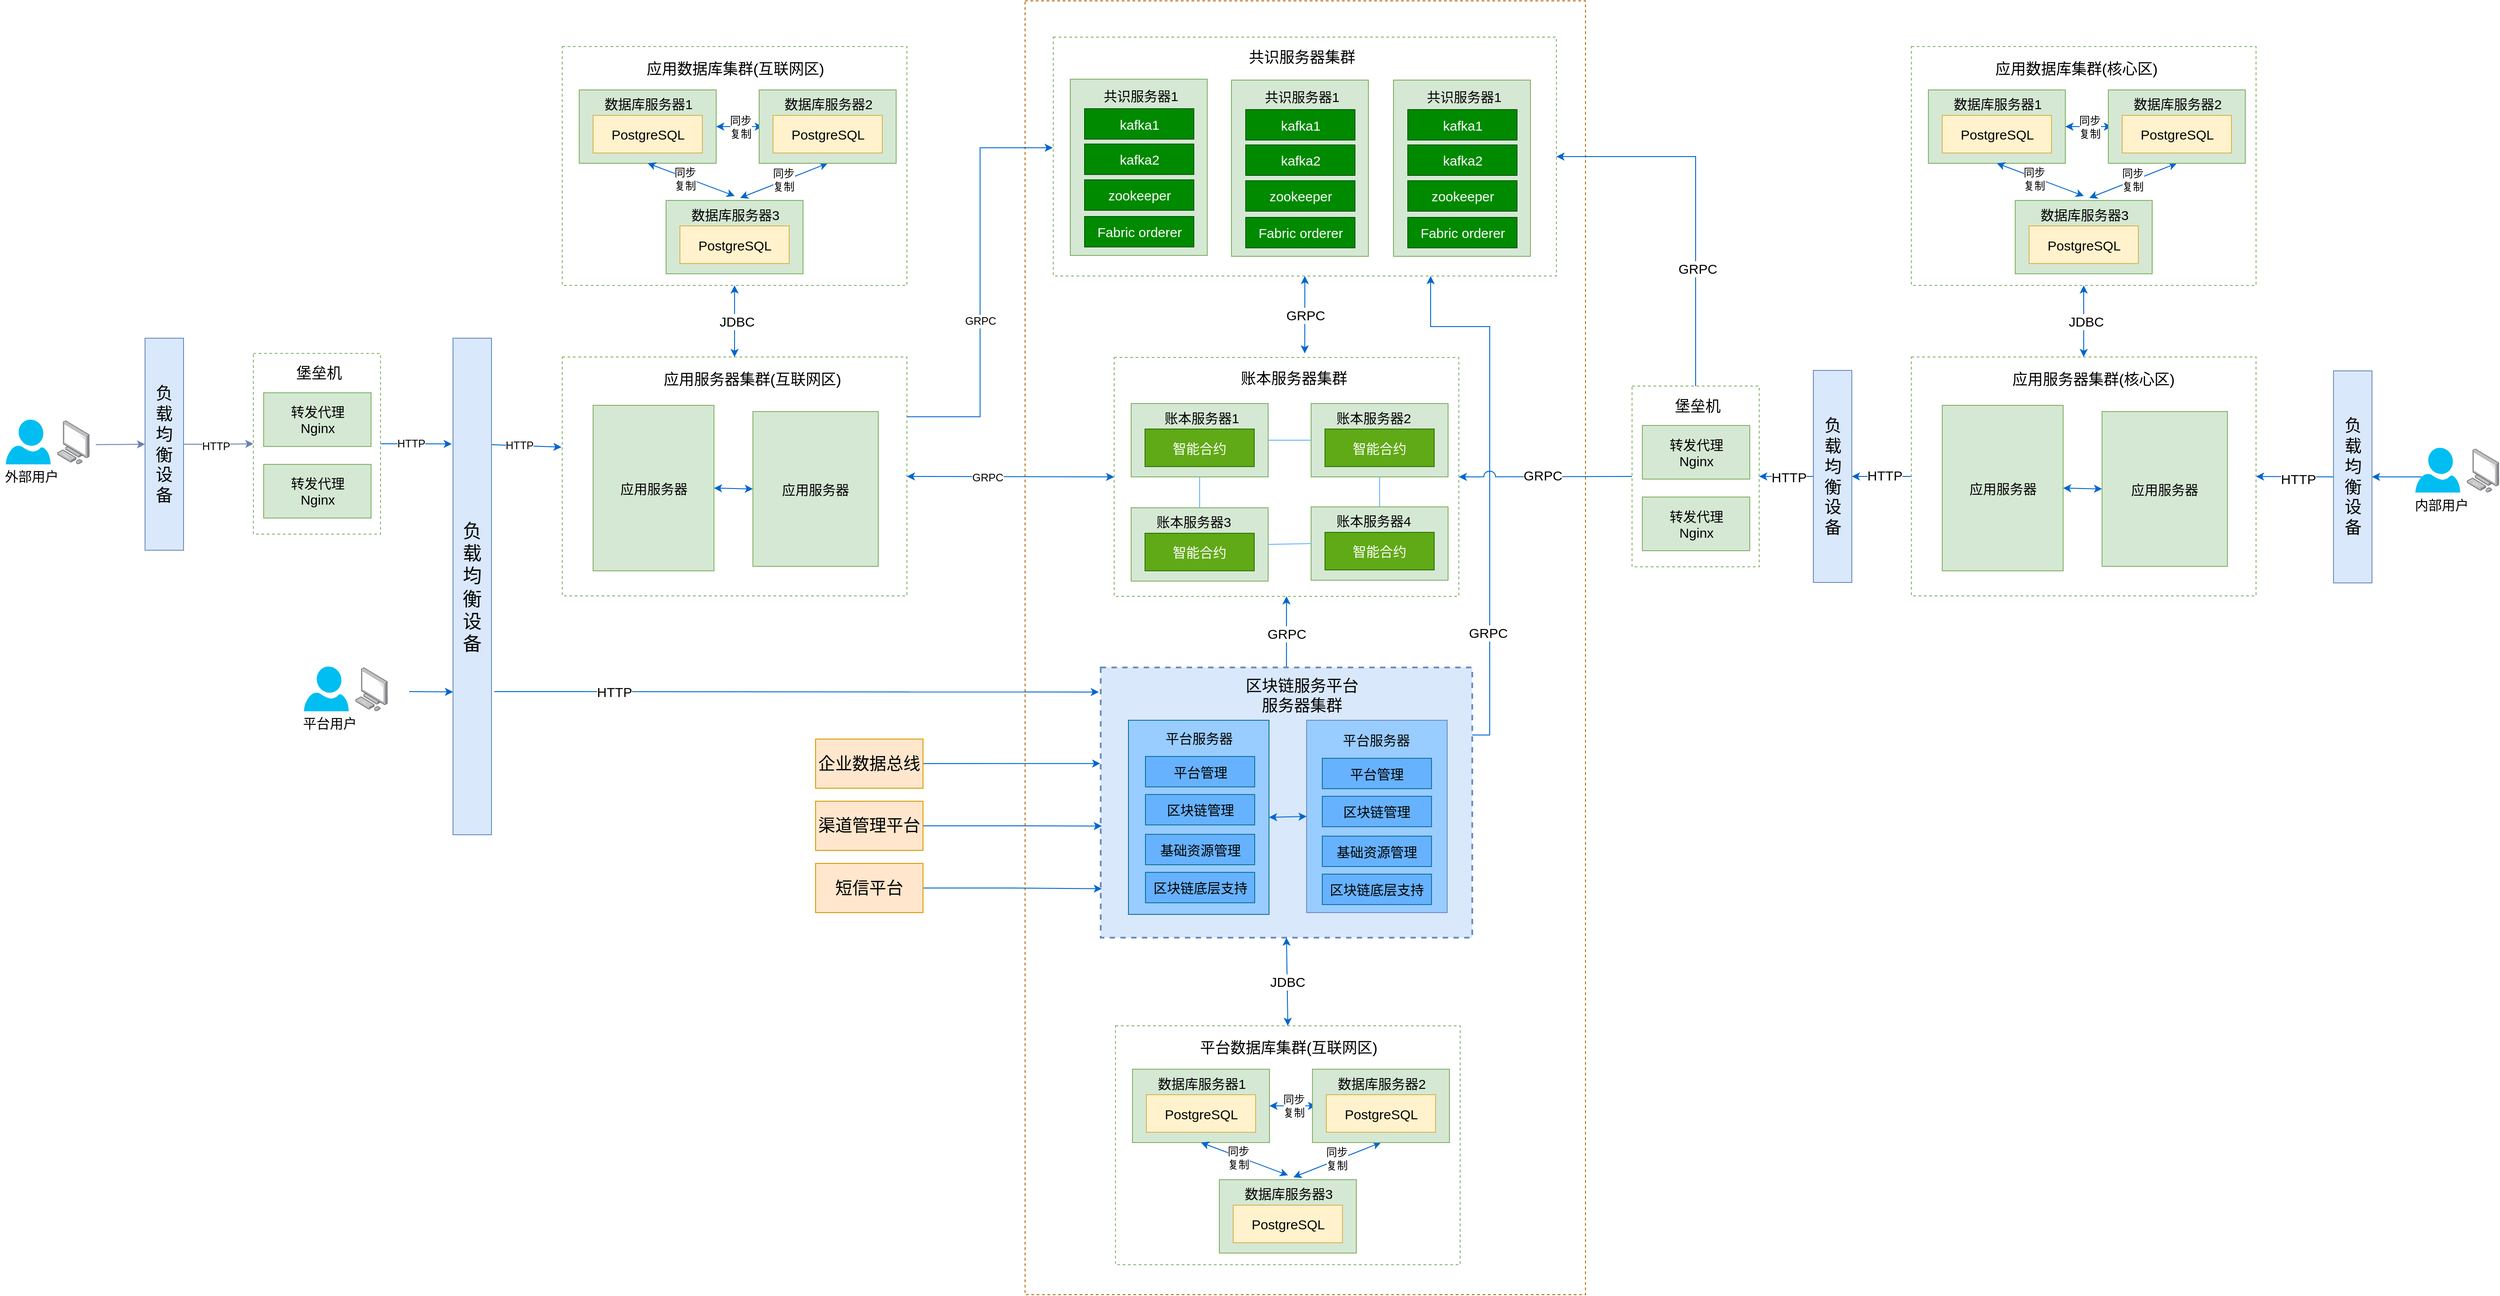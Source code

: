 <mxfile version="11.3.1" type="github" pages="1"><diagram id="GpWHCvYwklkqD8Dyqe2I" name="Page-1"><mxGraphModel dx="932" dy="538" grid="0" gridSize="10" guides="1" tooltips="1" connect="1" arrows="1" fold="1" page="1" pageScale="1" pageWidth="3300" pageHeight="4681" math="0" shadow="0"><root><mxCell id="0"/><mxCell id="1" parent="0"/><mxCell id="OX4fmcxfJEsmP53yHdPk-448" value="" style="rounded=0;whiteSpace=wrap;html=1;labelBackgroundColor=#ffffff;strokeColor=#b46504;fillColor=none;fontSize=15;align=center;dashed=1;" parent="1" vertex="1"><mxGeometry x="1293" y="54" width="626" height="1446" as="geometry"/></mxCell><mxCell id="OX4fmcxfJEsmP53yHdPk-125" value="负载均衡设备" style="rounded=0;whiteSpace=wrap;html=1;labelBackgroundColor=none;strokeColor=#6c8ebf;fillColor=#dae8fc;fontSize=21;align=center;spacingLeft=5;spacingRight=5;" parent="1" vertex="1"><mxGeometry x="654" y="431" width="43" height="555" as="geometry"/></mxCell><mxCell id="OX4fmcxfJEsmP53yHdPk-127" style="edgeStyle=orthogonalEdgeStyle;rounded=0;orthogonalLoop=1;jettySize=auto;html=1;exitX=1;exitY=0.5;exitDx=0;exitDy=0;entryX=0;entryY=0.5;entryDx=0;entryDy=0;strokeColor=#6881B3;fontSize=19;" parent="1" source="OX4fmcxfJEsmP53yHdPk-129" target="OX4fmcxfJEsmP53yHdPk-132" edge="1"><mxGeometry relative="1" as="geometry"/></mxCell><mxCell id="OX4fmcxfJEsmP53yHdPk-252" value="HTTP" style="text;html=1;resizable=0;points=[];align=center;verticalAlign=middle;labelBackgroundColor=#ffffff;fontSize=12;" parent="OX4fmcxfJEsmP53yHdPk-127" vertex="1" connectable="0"><mxGeometry x="-0.081" y="-2" relative="1" as="geometry"><mxPoint as="offset"/></mxGeometry></mxCell><mxCell id="OX4fmcxfJEsmP53yHdPk-129" value="负载均衡设备" style="rounded=0;whiteSpace=wrap;html=1;labelBackgroundColor=none;strokeColor=#6c8ebf;fillColor=#dae8fc;fontSize=19;align=center;spacingLeft=5;spacingRight=5;" parent="1" vertex="1"><mxGeometry x="310" y="431" width="43" height="237" as="geometry"/></mxCell><mxCell id="OX4fmcxfJEsmP53yHdPk-130" value="" style="endArrow=classic;html=1;strokeColor=#6881B3;fontSize=19;entryX=0;entryY=0.5;entryDx=0;entryDy=0;" parent="1" target="OX4fmcxfJEsmP53yHdPk-129" edge="1"><mxGeometry width="50" height="50" relative="1" as="geometry"><mxPoint x="255" y="550" as="sourcePoint"/><mxPoint x="238.5" y="506" as="targetPoint"/></mxGeometry></mxCell><mxCell id="OX4fmcxfJEsmP53yHdPk-253" style="edgeStyle=orthogonalEdgeStyle;rounded=0;orthogonalLoop=1;jettySize=auto;html=1;exitX=1;exitY=0.5;exitDx=0;exitDy=0;entryX=-0.032;entryY=0.213;entryDx=0;entryDy=0;entryPerimeter=0;fontSize=12;strokeColor=#0066CC;" parent="1" source="OX4fmcxfJEsmP53yHdPk-132" target="OX4fmcxfJEsmP53yHdPk-125" edge="1"><mxGeometry relative="1" as="geometry"/></mxCell><mxCell id="OX4fmcxfJEsmP53yHdPk-254" value="HTTP" style="text;html=1;resizable=0;points=[];align=center;verticalAlign=middle;labelBackgroundColor=#ffffff;fontSize=12;" parent="OX4fmcxfJEsmP53yHdPk-253" vertex="1" connectable="0"><mxGeometry x="-0.149" relative="1" as="geometry"><mxPoint as="offset"/></mxGeometry></mxCell><mxCell id="OX4fmcxfJEsmP53yHdPk-132" value="" style="rounded=0;whiteSpace=wrap;html=1;labelBackgroundColor=none;strokeColor=#82b366;fillColor=#FFFFFF;fontSize=19;align=center;dashed=1;" parent="1" vertex="1"><mxGeometry x="431" y="448" width="142" height="202" as="geometry"/></mxCell><mxCell id="OX4fmcxfJEsmP53yHdPk-345" style="edgeStyle=orthogonalEdgeStyle;rounded=0;orthogonalLoop=1;jettySize=auto;html=1;exitX=1;exitY=0.25;exitDx=0;exitDy=0;entryX=-0.001;entryY=0.463;entryDx=0;entryDy=0;entryPerimeter=0;strokeColor=#0066CC;fontSize=12;" parent="1" source="OX4fmcxfJEsmP53yHdPk-151" target="OX4fmcxfJEsmP53yHdPk-302" edge="1"><mxGeometry relative="1" as="geometry"/></mxCell><mxCell id="OX4fmcxfJEsmP53yHdPk-346" value="GRPC" style="text;html=1;resizable=0;points=[];align=center;verticalAlign=middle;labelBackgroundColor=#ffffff;fontSize=12;" parent="OX4fmcxfJEsmP53yHdPk-345" vertex="1" connectable="0"><mxGeometry x="-0.187" relative="1" as="geometry"><mxPoint as="offset"/></mxGeometry></mxCell><mxCell id="OX4fmcxfJEsmP53yHdPk-151" value="" style="rounded=0;whiteSpace=wrap;html=1;labelBackgroundColor=none;strokeColor=#82B366;fillColor=#FFFFFF;fontSize=19;align=center;fontColor=#333333;dashed=1;" parent="1" vertex="1"><mxGeometry x="776" y="452" width="385" height="267" as="geometry"/></mxCell><mxCell id="OX4fmcxfJEsmP53yHdPk-152" value="" style="rounded=0;whiteSpace=wrap;html=1;labelBackgroundColor=none;strokeColor=#82B366;fillColor=none;fontSize=19;align=center;dashed=1;" parent="1" vertex="1"><mxGeometry x="776" y="105" width="385" height="267" as="geometry"/></mxCell><mxCell id="OX4fmcxfJEsmP53yHdPk-364" style="edgeStyle=orthogonalEdgeStyle;rounded=0;orthogonalLoop=1;jettySize=auto;html=1;exitX=0.5;exitY=0;exitDx=0;exitDy=0;entryX=0.5;entryY=1;entryDx=0;entryDy=0;strokeColor=#0066CC;fontSize=15;" parent="1" source="OX4fmcxfJEsmP53yHdPk-193" target="OX4fmcxfJEsmP53yHdPk-280" edge="1"><mxGeometry relative="1" as="geometry"/></mxCell><mxCell id="OX4fmcxfJEsmP53yHdPk-365" value="GRPC" style="text;html=1;resizable=0;points=[];align=center;verticalAlign=middle;labelBackgroundColor=#ffffff;fontSize=15;" parent="OX4fmcxfJEsmP53yHdPk-364" vertex="1" connectable="0"><mxGeometry x="-0.042" relative="1" as="geometry"><mxPoint as="offset"/></mxGeometry></mxCell><mxCell id="OX4fmcxfJEsmP53yHdPk-366" style="edgeStyle=orthogonalEdgeStyle;rounded=0;orthogonalLoop=1;jettySize=auto;html=1;exitX=1;exitY=0.25;exitDx=0;exitDy=0;entryX=0.75;entryY=1;entryDx=0;entryDy=0;strokeColor=#0066CC;fontSize=15;" parent="1" source="OX4fmcxfJEsmP53yHdPk-193" target="OX4fmcxfJEsmP53yHdPk-302" edge="1"><mxGeometry relative="1" as="geometry"><Array as="points"><mxPoint x="1812" y="874"/><mxPoint x="1812" y="418"/><mxPoint x="1746" y="418"/></Array></mxGeometry></mxCell><mxCell id="OX4fmcxfJEsmP53yHdPk-367" value="GRPC" style="text;html=1;resizable=0;points=[];align=center;verticalAlign=middle;labelBackgroundColor=#ffffff;fontSize=15;" parent="OX4fmcxfJEsmP53yHdPk-366" vertex="1" connectable="0"><mxGeometry x="-0.552" y="2" relative="1" as="geometry"><mxPoint as="offset"/></mxGeometry></mxCell><mxCell id="OX4fmcxfJEsmP53yHdPk-193" value="" style="rounded=0;whiteSpace=wrap;html=1;labelBackgroundColor=none;strokeColor=#6c8ebf;fillColor=#dae8fc;fontSize=19;align=center;strokeWidth=2;dashed=1;" parent="1" vertex="1"><mxGeometry x="1377.5" y="799" width="415" height="302" as="geometry"/></mxCell><mxCell id="OX4fmcxfJEsmP53yHdPk-396" style="edgeStyle=orthogonalEdgeStyle;rounded=0;orthogonalLoop=1;jettySize=auto;html=1;exitX=1;exitY=0.5;exitDx=0;exitDy=0;strokeColor=#0066CC;fontSize=15;" parent="1" source="OX4fmcxfJEsmP53yHdPk-211" edge="1"><mxGeometry relative="1" as="geometry"><mxPoint x="1377" y="906.333" as="targetPoint"/><Array as="points"><mxPoint x="1179" y="906"/></Array></mxGeometry></mxCell><mxCell id="OX4fmcxfJEsmP53yHdPk-211" value="企业数据总线" style="rounded=0;whiteSpace=wrap;html=1;labelBackgroundColor=none;strokeColor=#d79b00;fillColor=#ffe6cc;fontSize=19;align=center;" parent="1" vertex="1"><mxGeometry x="1059" y="879" width="120" height="55" as="geometry"/></mxCell><mxCell id="OX4fmcxfJEsmP53yHdPk-397" style="edgeStyle=orthogonalEdgeStyle;rounded=0;orthogonalLoop=1;jettySize=auto;html=1;exitX=1;exitY=0.5;exitDx=0;exitDy=0;entryX=0.003;entryY=0.587;entryDx=0;entryDy=0;entryPerimeter=0;strokeColor=#0066CC;fontSize=15;" parent="1" source="OX4fmcxfJEsmP53yHdPk-212" target="OX4fmcxfJEsmP53yHdPk-193" edge="1"><mxGeometry relative="1" as="geometry"/></mxCell><mxCell id="OX4fmcxfJEsmP53yHdPk-212" value="渠道管理平台" style="rounded=0;whiteSpace=wrap;html=1;labelBackgroundColor=none;strokeColor=#d79b00;fillColor=#ffe6cc;fontSize=19;align=center;" parent="1" vertex="1"><mxGeometry x="1059" y="948.5" width="120" height="55" as="geometry"/></mxCell><mxCell id="OX4fmcxfJEsmP53yHdPk-398" style="edgeStyle=orthogonalEdgeStyle;rounded=0;orthogonalLoop=1;jettySize=auto;html=1;exitX=1;exitY=0.5;exitDx=0;exitDy=0;entryX=0.003;entryY=0.819;entryDx=0;entryDy=0;entryPerimeter=0;strokeColor=#0066CC;fontSize=15;" parent="1" source="OX4fmcxfJEsmP53yHdPk-213" target="OX4fmcxfJEsmP53yHdPk-193" edge="1"><mxGeometry relative="1" as="geometry"/></mxCell><mxCell id="OX4fmcxfJEsmP53yHdPk-213" value="短信平台" style="rounded=0;whiteSpace=wrap;html=1;labelBackgroundColor=none;strokeColor=#d79b00;fillColor=#ffe6cc;fontSize=19;align=center;" parent="1" vertex="1"><mxGeometry x="1059" y="1018" width="120" height="55" as="geometry"/></mxCell><mxCell id="OX4fmcxfJEsmP53yHdPk-243" value="" style="endArrow=classic;html=1;strokeColor=#0066CC;strokeWidth=1;fontSize=21;entryX=0;entryY=0.75;entryDx=0;entryDy=0;" parent="1" edge="1"><mxGeometry width="50" height="50" relative="1" as="geometry"><mxPoint x="605" y="826" as="sourcePoint"/><mxPoint x="654" y="826.25" as="targetPoint"/></mxGeometry></mxCell><mxCell id="OX4fmcxfJEsmP53yHdPk-244" value="" style="endArrow=classic;html=1;strokeColor=#0066CC;strokeWidth=1;fontSize=15;entryX=-0.002;entryY=0.31;entryDx=0;entryDy=0;exitX=1.005;exitY=0.182;exitDx=0;exitDy=0;exitPerimeter=0;entryPerimeter=0;" parent="1" edge="1"><mxGeometry width="50" height="50" relative="1" as="geometry"><mxPoint x="697.215" y="550.01" as="sourcePoint"/><mxPoint x="775.23" y="552.77" as="targetPoint"/></mxGeometry></mxCell><mxCell id="OX4fmcxfJEsmP53yHdPk-259" value="HTTP" style="text;html=1;resizable=0;points=[];align=center;verticalAlign=middle;labelBackgroundColor=#ffffff;fontSize=12;" parent="OX4fmcxfJEsmP53yHdPk-244" vertex="1" connectable="0"><mxGeometry x="-0.222" relative="1" as="geometry"><mxPoint as="offset"/></mxGeometry></mxCell><mxCell id="OX4fmcxfJEsmP53yHdPk-245" value="堡垒机" style="text;html=1;resizable=0;points=[];autosize=1;align=center;verticalAlign=top;spacingTop=-4;fontSize=17;" parent="1" vertex="1"><mxGeometry x="473" y="458" width="61" height="20" as="geometry"/></mxCell><mxCell id="OX4fmcxfJEsmP53yHdPk-246" value="转发代理&lt;br&gt;Nginx" style="rounded=0;whiteSpace=wrap;html=1;fillColor=#d5e8d4;fontSize=15;strokeColor=#82b366;" parent="1" vertex="1"><mxGeometry x="442.5" y="492" width="120" height="60" as="geometry"/></mxCell><mxCell id="OX4fmcxfJEsmP53yHdPk-247" value="转发代理&lt;br&gt;Nginx" style="rounded=0;whiteSpace=wrap;html=1;fillColor=#d5e8d4;fontSize=15;strokeColor=#82b366;" parent="1" vertex="1"><mxGeometry x="442.5" y="572" width="120" height="60" as="geometry"/></mxCell><mxCell id="OX4fmcxfJEsmP53yHdPk-249" value="" style="verticalLabelPosition=bottom;html=1;verticalAlign=top;align=center;strokeColor=none;fillColor=#00BEF2;shape=mxgraph.azure.user;fontSize=15;" parent="1" vertex="1"><mxGeometry x="154.5" y="522" width="50" height="50" as="geometry"/></mxCell><mxCell id="OX4fmcxfJEsmP53yHdPk-250" value="" style="points=[];aspect=fixed;html=1;align=center;shadow=0;dashed=0;image;image=img/lib/allied_telesis/computer_and_terminals/Personal_Computer.svg;fillColor=#FFFFFF;fontSize=15;" parent="1" vertex="1"><mxGeometry x="212" y="523" width="36" height="48.82" as="geometry"/></mxCell><mxCell id="OX4fmcxfJEsmP53yHdPk-251" value="外部用户" style="text;html=1;resizable=0;points=[];autosize=1;align=center;verticalAlign=top;spacingTop=-4;fontSize=15;" parent="1" vertex="1"><mxGeometry x="148" y="574" width="70" height="18" as="geometry"/></mxCell><mxCell id="OX4fmcxfJEsmP53yHdPk-255" value="应用服务器集群(互联网区)" style="text;html=1;resizable=0;points=[];autosize=1;align=center;verticalAlign=top;spacingTop=-4;fontSize=17;" parent="1" vertex="1"><mxGeometry x="883.5" y="465" width="208" height="20" as="geometry"/></mxCell><mxCell id="OX4fmcxfJEsmP53yHdPk-256" value="应用服务器" style="rounded=0;whiteSpace=wrap;html=1;fillColor=#d5e8d4;fontSize=15;align=center;strokeColor=#82b366;" parent="1" vertex="1"><mxGeometry x="810.5" y="506" width="135" height="185" as="geometry"/></mxCell><mxCell id="OX4fmcxfJEsmP53yHdPk-257" value="应用服务器" style="rounded=0;whiteSpace=wrap;html=1;fillColor=#d5e8d4;fontSize=15;align=center;strokeColor=#82b366;" parent="1" vertex="1"><mxGeometry x="989" y="513" width="140" height="173" as="geometry"/></mxCell><mxCell id="OX4fmcxfJEsmP53yHdPk-258" value="" style="endArrow=classic;startArrow=classic;html=1;strokeColor=#0066CC;fontSize=15;exitX=1;exitY=0.5;exitDx=0;exitDy=0;entryX=0;entryY=0.5;entryDx=0;entryDy=0;" parent="1" source="OX4fmcxfJEsmP53yHdPk-256" target="OX4fmcxfJEsmP53yHdPk-257" edge="1"><mxGeometry width="50" height="50" relative="1" as="geometry"><mxPoint x="917" y="723" as="sourcePoint"/><mxPoint x="967" y="673" as="targetPoint"/></mxGeometry></mxCell><mxCell id="OX4fmcxfJEsmP53yHdPk-264" value="" style="group" parent="1" vertex="1" connectable="0"><mxGeometry x="795" y="153.5" width="153" height="82" as="geometry"/></mxCell><mxCell id="OX4fmcxfJEsmP53yHdPk-261" value="" style="rounded=0;whiteSpace=wrap;html=1;fillColor=#d5e8d4;fontSize=15;align=center;strokeColor=#82b366;" parent="OX4fmcxfJEsmP53yHdPk-264" vertex="1"><mxGeometry width="153" height="82" as="geometry"/></mxCell><mxCell id="OX4fmcxfJEsmP53yHdPk-260" value="数据库服务器1" style="text;html=1;resizable=0;points=[];autosize=1;align=center;verticalAlign=top;spacingTop=-4;fontSize=15;" parent="OX4fmcxfJEsmP53yHdPk-264" vertex="1"><mxGeometry x="32" y="4.5" width="89" height="14" as="geometry"/></mxCell><mxCell id="OX4fmcxfJEsmP53yHdPk-262" value="PostgreSQL" style="rounded=0;whiteSpace=wrap;html=1;fillColor=#fff2cc;fontSize=15;align=center;strokeColor=#d6b656;" parent="OX4fmcxfJEsmP53yHdPk-264" vertex="1"><mxGeometry x="15.5" y="28.5" width="122" height="42" as="geometry"/></mxCell><mxCell id="OX4fmcxfJEsmP53yHdPk-274" value="" style="endArrow=classic;startArrow=classic;html=1;strokeColor=#0066CC;fontSize=15;exitX=1;exitY=0.5;exitDx=0;exitDy=0;" parent="1" source="OX4fmcxfJEsmP53yHdPk-261" edge="1"><mxGeometry width="50" height="50" relative="1" as="geometry"><mxPoint x="1214" y="230.5" as="sourcePoint"/><mxPoint x="1000" y="194.5" as="targetPoint"/></mxGeometry></mxCell><mxCell id="OX4fmcxfJEsmP53yHdPk-279" value="同步&lt;br&gt;复制" style="text;html=1;resizable=0;points=[];align=center;verticalAlign=middle;labelBackgroundColor=#ffffff;fontSize=12;" parent="OX4fmcxfJEsmP53yHdPk-274" vertex="1" connectable="0"><mxGeometry x="0.051" relative="1" as="geometry"><mxPoint x="-1" as="offset"/></mxGeometry></mxCell><mxCell id="OX4fmcxfJEsmP53yHdPk-275" value="" style="endArrow=classic;startArrow=classic;html=1;strokeColor=#0066CC;fontSize=15;entryX=0.5;entryY=1;entryDx=0;entryDy=0;exitX=0.502;exitY=-0.524;exitDx=0;exitDy=0;exitPerimeter=0;" parent="1" source="OX4fmcxfJEsmP53yHdPk-271" target="OX4fmcxfJEsmP53yHdPk-261" edge="1"><mxGeometry width="50" height="50" relative="1" as="geometry"><mxPoint x="812" y="325.5" as="sourcePoint"/><mxPoint x="862" y="275.5" as="targetPoint"/></mxGeometry></mxCell><mxCell id="OX4fmcxfJEsmP53yHdPk-277" value="同步&lt;br style=&quot;font-size: 12px;&quot;&gt;复制" style="text;html=1;resizable=0;points=[];align=center;verticalAlign=middle;labelBackgroundColor=#ffffff;fontSize=12;" parent="OX4fmcxfJEsmP53yHdPk-275" vertex="1" connectable="0"><mxGeometry x="0.196" y="-4" relative="1" as="geometry"><mxPoint x="1" y="6" as="offset"/></mxGeometry></mxCell><mxCell id="OX4fmcxfJEsmP53yHdPk-276" value="" style="endArrow=classic;startArrow=classic;html=1;strokeColor=#0066CC;fontSize=15;exitX=0.558;exitY=-0.405;exitDx=0;exitDy=0;exitPerimeter=0;entryX=0.5;entryY=1;entryDx=0;entryDy=0;" parent="1" source="OX4fmcxfJEsmP53yHdPk-271" target="OX4fmcxfJEsmP53yHdPk-266" edge="1"><mxGeometry width="50" height="50" relative="1" as="geometry"><mxPoint x="1090" y="324.5" as="sourcePoint"/><mxPoint x="1140" y="274.5" as="targetPoint"/></mxGeometry></mxCell><mxCell id="OX4fmcxfJEsmP53yHdPk-278" value="同步&lt;br&gt;复制" style="text;html=1;resizable=0;points=[];align=center;verticalAlign=middle;labelBackgroundColor=#ffffff;fontSize=12;" parent="OX4fmcxfJEsmP53yHdPk-276" vertex="1" connectable="0"><mxGeometry x="0.021" y="1" relative="1" as="geometry"><mxPoint x="-1" as="offset"/></mxGeometry></mxCell><mxCell id="OX4fmcxfJEsmP53yHdPk-266" value="" style="rounded=0;whiteSpace=wrap;html=1;fillColor=#d5e8d4;fontSize=15;align=center;strokeColor=#82b366;" parent="1" vertex="1"><mxGeometry x="996" y="153.5" width="153" height="82" as="geometry"/></mxCell><mxCell id="OX4fmcxfJEsmP53yHdPk-267" value="数据库服务器2" style="text;html=1;resizable=0;points=[];autosize=1;align=center;verticalAlign=top;spacingTop=-4;fontSize=15;" parent="1" vertex="1"><mxGeometry x="1018.5" y="158" width="108" height="18" as="geometry"/></mxCell><mxCell id="OX4fmcxfJEsmP53yHdPk-268" value="PostgreSQL" style="rounded=0;whiteSpace=wrap;html=1;fillColor=#fff2cc;fontSize=15;align=center;strokeColor=#d6b656;" parent="1" vertex="1"><mxGeometry x="1011.5" y="182" width="122" height="42" as="geometry"/></mxCell><mxCell id="OX4fmcxfJEsmP53yHdPk-270" value="" style="rounded=0;whiteSpace=wrap;html=1;fillColor=#d5e8d4;fontSize=15;align=center;strokeColor=#82b366;" parent="1" vertex="1"><mxGeometry x="892" y="277" width="153" height="82" as="geometry"/></mxCell><mxCell id="OX4fmcxfJEsmP53yHdPk-271" value="数据库服务器3" style="text;html=1;resizable=0;points=[];autosize=1;align=center;verticalAlign=top;spacingTop=-4;fontSize=15;" parent="1" vertex="1"><mxGeometry x="914.5" y="281.5" width="108" height="18" as="geometry"/></mxCell><mxCell id="OX4fmcxfJEsmP53yHdPk-272" value="PostgreSQL" style="rounded=0;whiteSpace=wrap;html=1;fillColor=#fff2cc;fontSize=15;align=center;strokeColor=#d6b656;" parent="1" vertex="1"><mxGeometry x="907.5" y="305.5" width="122" height="42" as="geometry"/></mxCell><mxCell id="OX4fmcxfJEsmP53yHdPk-280" value="" style="rounded=0;whiteSpace=wrap;html=1;labelBackgroundColor=none;strokeColor=#82B366;fillColor=none;fontSize=19;align=center;dashed=1;" parent="1" vertex="1"><mxGeometry x="1392.5" y="452.5" width="385" height="267" as="geometry"/></mxCell><mxCell id="OX4fmcxfJEsmP53yHdPk-281" value="" style="group;fillColor=#60a917;strokeColor=#2D7600;fontColor=#ffffff;" parent="1" vertex="1" connectable="0"><mxGeometry x="1411.5" y="504" width="153" height="82" as="geometry"/></mxCell><mxCell id="OX4fmcxfJEsmP53yHdPk-291" value="" style="rounded=0;whiteSpace=wrap;html=1;fillColor=#d5e8d4;fontSize=15;align=center;strokeColor=#82b366;" parent="1" vertex="1"><mxGeometry x="1612.5" y="504" width="153" height="82" as="geometry"/></mxCell><mxCell id="OX4fmcxfJEsmP53yHdPk-292" value="账本服务器2" style="text;html=1;resizable=0;points=[];autosize=1;align=center;verticalAlign=top;spacingTop=-4;fontSize=15;" parent="1" vertex="1"><mxGeometry x="1635" y="508.5" width="93" height="18" as="geometry"/></mxCell><mxCell id="OX4fmcxfJEsmP53yHdPk-293" value="智能合约" style="rounded=0;whiteSpace=wrap;html=1;fillColor=#60a917;fontSize=15;align=center;strokeColor=#2D7600;fontColor=#ffffff;" parent="1" vertex="1"><mxGeometry x="1628" y="532.5" width="122" height="42" as="geometry"/></mxCell><mxCell id="OX4fmcxfJEsmP53yHdPk-294" value="" style="rounded=0;whiteSpace=wrap;html=1;fillColor=#d5e8d4;fontSize=15;align=center;strokeColor=#82b366;" parent="1" vertex="1"><mxGeometry x="1411.5" y="620.5" width="153" height="82" as="geometry"/></mxCell><mxCell id="OX4fmcxfJEsmP53yHdPk-295" value="账本服务器3" style="text;html=1;resizable=0;points=[];autosize=1;align=center;verticalAlign=top;spacingTop=-4;fontSize=15;" parent="1" vertex="1"><mxGeometry x="1434" y="625" width="93" height="18" as="geometry"/></mxCell><mxCell id="OX4fmcxfJEsmP53yHdPk-296" value="智能合约" style="rounded=0;whiteSpace=wrap;html=1;fillColor=#60a917;fontSize=15;align=center;strokeColor=#2D7600;fontColor=#ffffff;" parent="1" vertex="1"><mxGeometry x="1427" y="649" width="122" height="42" as="geometry"/></mxCell><mxCell id="OX4fmcxfJEsmP53yHdPk-297" value="" style="rounded=0;whiteSpace=wrap;html=1;fillColor=#d5e8d4;fontSize=15;align=center;strokeColor=#82b366;" parent="1" vertex="1"><mxGeometry x="1612.5" y="619.5" width="153" height="82" as="geometry"/></mxCell><mxCell id="OX4fmcxfJEsmP53yHdPk-298" value="账本服务器4" style="text;html=1;resizable=0;points=[];autosize=1;align=center;verticalAlign=top;spacingTop=-4;fontSize=15;" parent="1" vertex="1"><mxGeometry x="1635" y="624" width="93" height="18" as="geometry"/></mxCell><mxCell id="OX4fmcxfJEsmP53yHdPk-299" value="智能合约" style="rounded=0;whiteSpace=wrap;html=1;fillColor=#60a917;fontSize=15;align=center;strokeColor=#2D7600;fontColor=#ffffff;" parent="1" vertex="1"><mxGeometry x="1628" y="648" width="122" height="42" as="geometry"/></mxCell><mxCell id="OX4fmcxfJEsmP53yHdPk-300" value="应用数据库集群(互联网区)" style="text;html=1;resizable=0;points=[];autosize=1;align=center;verticalAlign=top;spacingTop=-4;fontSize=17;" parent="1" vertex="1"><mxGeometry x="864.5" y="117.5" width="208" height="20" as="geometry"/></mxCell><mxCell id="OX4fmcxfJEsmP53yHdPk-301" value="账本服务器集群" style="text;html=1;resizable=0;points=[];autosize=1;align=center;verticalAlign=top;spacingTop=-4;fontSize=17;" parent="1" vertex="1"><mxGeometry x="1535" y="464" width="115" height="18" as="geometry"/></mxCell><mxCell id="OX4fmcxfJEsmP53yHdPk-282" value="" style="rounded=0;whiteSpace=wrap;html=1;fillColor=#d5e8d4;fontSize=15;align=center;strokeColor=#82b366;" parent="1" vertex="1"><mxGeometry x="1411.5" y="504" width="153" height="82" as="geometry"/></mxCell><mxCell id="OX4fmcxfJEsmP53yHdPk-283" value="账本服务器1" style="text;html=1;resizable=0;points=[];autosize=1;align=center;verticalAlign=top;spacingTop=-4;fontSize=15;" parent="1" vertex="1"><mxGeometry x="1443.5" y="508.5" width="93" height="18" as="geometry"/></mxCell><mxCell id="OX4fmcxfJEsmP53yHdPk-284" value="智能合约" style="rounded=0;whiteSpace=wrap;html=1;fillColor=#60a917;fontSize=15;align=center;strokeColor=#2D7600;fontColor=#ffffff;" parent="1" vertex="1"><mxGeometry x="1427" y="532.5" width="122" height="42" as="geometry"/></mxCell><mxCell id="OX4fmcxfJEsmP53yHdPk-302" value="" style="rounded=0;whiteSpace=wrap;html=1;labelBackgroundColor=none;strokeColor=#82B366;fillColor=none;fontSize=19;align=center;dashed=1;" parent="1" vertex="1"><mxGeometry x="1324.5" y="94.5" width="562" height="267" as="geometry"/></mxCell><mxCell id="OX4fmcxfJEsmP53yHdPk-303" value="" style="group;fillColor=#60a917;strokeColor=#2D7600;fontColor=#ffffff;" parent="1" vertex="1" connectable="0"><mxGeometry x="1343.5" y="146" width="153" height="82" as="geometry"/></mxCell><mxCell id="OX4fmcxfJEsmP53yHdPk-313" value="共识服务器集群" style="text;html=1;resizable=0;points=[];autosize=1;align=center;verticalAlign=top;spacingTop=-4;fontSize=17;" parent="1" vertex="1"><mxGeometry x="1544.5" y="105" width="115" height="18" as="geometry"/></mxCell><mxCell id="OX4fmcxfJEsmP53yHdPk-314" value="" style="rounded=0;whiteSpace=wrap;html=1;fillColor=#d5e8d4;fontSize=15;align=center;strokeColor=#82b366;" parent="1" vertex="1"><mxGeometry x="1343.5" y="141.5" width="153" height="197" as="geometry"/></mxCell><mxCell id="OX4fmcxfJEsmP53yHdPk-315" value="共识服务器1" style="text;html=1;resizable=0;points=[];autosize=1;align=center;verticalAlign=top;spacingTop=-4;fontSize=15;" parent="1" vertex="1"><mxGeometry x="1375.5" y="148.5" width="93" height="18" as="geometry"/></mxCell><mxCell id="OX4fmcxfJEsmP53yHdPk-316" value="kafka1" style="rounded=0;whiteSpace=wrap;html=1;fillColor=#008a00;fontSize=15;align=center;strokeColor=#005700;fontColor=#ffffff;flipH=0;" parent="1" vertex="1"><mxGeometry x="1359.5" y="174.5" width="122" height="34" as="geometry"/></mxCell><mxCell id="OX4fmcxfJEsmP53yHdPk-317" value="kafka2" style="rounded=0;whiteSpace=wrap;html=1;fillColor=#008a00;fontSize=15;align=center;strokeColor=#005700;fontColor=#ffffff;" parent="1" vertex="1"><mxGeometry x="1359.5" y="214" width="122" height="34" as="geometry"/></mxCell><mxCell id="OX4fmcxfJEsmP53yHdPk-318" value="zookeeper" style="rounded=0;whiteSpace=wrap;html=1;fillColor=#008a00;fontSize=15;align=center;strokeColor=#005700;fontColor=#ffffff;" parent="1" vertex="1"><mxGeometry x="1359.5" y="254" width="122" height="34" as="geometry"/></mxCell><mxCell id="OX4fmcxfJEsmP53yHdPk-320" value="Fabric orderer" style="rounded=0;whiteSpace=wrap;html=1;fillColor=#008a00;fontSize=15;align=center;strokeColor=#005700;fontColor=#ffffff;" parent="1" vertex="1"><mxGeometry x="1359.5" y="295" width="122" height="34" as="geometry"/></mxCell><mxCell id="OX4fmcxfJEsmP53yHdPk-323" value="" style="group;fillColor=#60a917;strokeColor=#2D7600;fontColor=#ffffff;" parent="1" vertex="1" connectable="0"><mxGeometry x="1523.5" y="147" width="153" height="82" as="geometry"/></mxCell><mxCell id="OX4fmcxfJEsmP53yHdPk-324" value="" style="rounded=0;whiteSpace=wrap;html=1;fillColor=#d5e8d4;fontSize=15;align=center;strokeColor=#82b366;" parent="1" vertex="1"><mxGeometry x="1523.5" y="142.5" width="153" height="197" as="geometry"/></mxCell><mxCell id="OX4fmcxfJEsmP53yHdPk-325" value="共识服务器1" style="text;html=1;resizable=0;points=[];autosize=1;align=center;verticalAlign=top;spacingTop=-4;fontSize=15;" parent="1" vertex="1"><mxGeometry x="1555.5" y="149.5" width="93" height="18" as="geometry"/></mxCell><mxCell id="OX4fmcxfJEsmP53yHdPk-326" value="kafka1" style="rounded=0;whiteSpace=wrap;html=1;fillColor=#008a00;fontSize=15;align=center;strokeColor=#005700;fontColor=#ffffff;flipH=0;" parent="1" vertex="1"><mxGeometry x="1539.5" y="175.5" width="122" height="34" as="geometry"/></mxCell><mxCell id="OX4fmcxfJEsmP53yHdPk-327" value="kafka2" style="rounded=0;whiteSpace=wrap;html=1;fillColor=#008a00;fontSize=15;align=center;strokeColor=#005700;fontColor=#ffffff;" parent="1" vertex="1"><mxGeometry x="1539.5" y="215" width="122" height="34" as="geometry"/></mxCell><mxCell id="OX4fmcxfJEsmP53yHdPk-328" value="zookeeper" style="rounded=0;whiteSpace=wrap;html=1;fillColor=#008a00;fontSize=15;align=center;strokeColor=#005700;fontColor=#ffffff;" parent="1" vertex="1"><mxGeometry x="1539.5" y="255" width="122" height="34" as="geometry"/></mxCell><mxCell id="OX4fmcxfJEsmP53yHdPk-329" value="Fabric orderer" style="rounded=0;whiteSpace=wrap;html=1;fillColor=#008a00;fontSize=15;align=center;strokeColor=#005700;fontColor=#ffffff;" parent="1" vertex="1"><mxGeometry x="1539.5" y="296" width="122" height="34" as="geometry"/></mxCell><mxCell id="OX4fmcxfJEsmP53yHdPk-330" value="" style="group;fillColor=#60a917;strokeColor=#2D7600;fontColor=#ffffff;" parent="1" vertex="1" connectable="0"><mxGeometry x="1704.5" y="147" width="153" height="82" as="geometry"/></mxCell><mxCell id="OX4fmcxfJEsmP53yHdPk-331" value="" style="rounded=0;whiteSpace=wrap;html=1;fillColor=#d5e8d4;fontSize=15;align=center;strokeColor=#82b366;" parent="1" vertex="1"><mxGeometry x="1704.5" y="142.5" width="153" height="197" as="geometry"/></mxCell><mxCell id="OX4fmcxfJEsmP53yHdPk-332" value="共识服务器1" style="text;html=1;resizable=0;points=[];autosize=1;align=center;verticalAlign=top;spacingTop=-4;fontSize=15;" parent="1" vertex="1"><mxGeometry x="1736.5" y="149.5" width="93" height="18" as="geometry"/></mxCell><mxCell id="OX4fmcxfJEsmP53yHdPk-333" value="kafka1" style="rounded=0;whiteSpace=wrap;html=1;fillColor=#008a00;fontSize=15;align=center;strokeColor=#005700;fontColor=#ffffff;flipH=0;" parent="1" vertex="1"><mxGeometry x="1720.5" y="175.5" width="122" height="34" as="geometry"/></mxCell><mxCell id="OX4fmcxfJEsmP53yHdPk-334" value="kafka2" style="rounded=0;whiteSpace=wrap;html=1;fillColor=#008a00;fontSize=15;align=center;strokeColor=#005700;fontColor=#ffffff;" parent="1" vertex="1"><mxGeometry x="1720.5" y="215" width="122" height="34" as="geometry"/></mxCell><mxCell id="OX4fmcxfJEsmP53yHdPk-335" value="zookeeper" style="rounded=0;whiteSpace=wrap;html=1;fillColor=#008a00;fontSize=15;align=center;strokeColor=#005700;fontColor=#ffffff;" parent="1" vertex="1"><mxGeometry x="1720.5" y="255" width="122" height="34" as="geometry"/></mxCell><mxCell id="OX4fmcxfJEsmP53yHdPk-336" value="Fabric orderer" style="rounded=0;whiteSpace=wrap;html=1;fillColor=#008a00;fontSize=15;align=center;strokeColor=#005700;fontColor=#ffffff;" parent="1" vertex="1"><mxGeometry x="1720.5" y="296" width="122" height="34" as="geometry"/></mxCell><mxCell id="OX4fmcxfJEsmP53yHdPk-343" value="" style="endArrow=classic;startArrow=classic;html=1;strokeColor=#0066CC;fontSize=12;entryX=0;entryY=0.5;entryDx=0;entryDy=0;exitX=1;exitY=0.5;exitDx=0;exitDy=0;" parent="1" source="OX4fmcxfJEsmP53yHdPk-151" target="OX4fmcxfJEsmP53yHdPk-280" edge="1"><mxGeometry width="50" height="50" relative="1" as="geometry"><mxPoint x="1232" y="610" as="sourcePoint"/><mxPoint x="1282" y="560" as="targetPoint"/></mxGeometry></mxCell><mxCell id="OX4fmcxfJEsmP53yHdPk-344" value="GRPC" style="text;html=1;resizable=0;points=[];align=center;verticalAlign=middle;labelBackgroundColor=#ffffff;fontSize=12;" parent="OX4fmcxfJEsmP53yHdPk-343" vertex="1" connectable="0"><mxGeometry x="-0.214" y="-1" relative="1" as="geometry"><mxPoint x="-1" as="offset"/></mxGeometry></mxCell><mxCell id="OX4fmcxfJEsmP53yHdPk-347" value="区块链服务平台&lt;br style=&quot;font-size: 18px&quot;&gt;服务器集群" style="text;html=1;resizable=0;points=[];autosize=1;align=center;verticalAlign=top;spacingTop=-4;fontSize=18;" parent="1" vertex="1"><mxGeometry x="1534" y="806.5" width="136" height="44" as="geometry"/></mxCell><mxCell id="OX4fmcxfJEsmP53yHdPk-348" value="" style="rounded=0;whiteSpace=wrap;html=1;labelBackgroundColor=#ffffff;strokeColor=#10739e;fillColor=#99CCFF;fontSize=18;align=center;" parent="1" vertex="1"><mxGeometry x="1408.5" y="858" width="157" height="217" as="geometry"/></mxCell><mxCell id="OX4fmcxfJEsmP53yHdPk-349" value="" style="rounded=0;whiteSpace=wrap;html=1;labelBackgroundColor=#ffffff;strokeColor=#6C8EBF;fillColor=#99CCFF;fontSize=18;align=center;" parent="1" vertex="1"><mxGeometry x="1607.5" y="858" width="157" height="215" as="geometry"/></mxCell><mxCell id="OX4fmcxfJEsmP53yHdPk-350" value="" style="endArrow=classic;startArrow=classic;html=1;strokeColor=#0066CC;fontSize=18;exitX=1;exitY=0.5;exitDx=0;exitDy=0;entryX=0;entryY=0.5;entryDx=0;entryDy=0;" parent="1" source="OX4fmcxfJEsmP53yHdPk-348" target="OX4fmcxfJEsmP53yHdPk-349" edge="1"><mxGeometry width="50" height="50" relative="1" as="geometry"><mxPoint x="1571.5" y="1017" as="sourcePoint"/><mxPoint x="1621.5" y="967" as="targetPoint"/></mxGeometry></mxCell><mxCell id="OX4fmcxfJEsmP53yHdPk-351" value="平台服务器" style="text;html=1;resizable=0;points=[];autosize=1;align=center;verticalAlign=top;spacingTop=-4;fontSize=15;" parent="1" vertex="1"><mxGeometry x="1437" y="867" width="100" height="22" as="geometry"/></mxCell><mxCell id="OX4fmcxfJEsmP53yHdPk-353" value="平台管理" style="rounded=0;whiteSpace=wrap;html=1;fillColor=#66B2FF;fontSize=15;align=center;strokeColor=#10739e;" parent="1" vertex="1"><mxGeometry x="1427.5" y="898.5" width="122" height="34" as="geometry"/></mxCell><mxCell id="OX4fmcxfJEsmP53yHdPk-354" value="区块链管理" style="rounded=0;whiteSpace=wrap;html=1;fillColor=#66B2FF;fontSize=15;align=center;strokeColor=#10739e;" parent="1" vertex="1"><mxGeometry x="1427.5" y="941" width="122" height="34" as="geometry"/></mxCell><mxCell id="OX4fmcxfJEsmP53yHdPk-355" value="基础资源管理" style="rounded=0;whiteSpace=wrap;html=1;fillColor=#66B2FF;fontSize=15;align=center;strokeColor=#10739e;" parent="1" vertex="1"><mxGeometry x="1427.5" y="985.5" width="122" height="34" as="geometry"/></mxCell><mxCell id="OX4fmcxfJEsmP53yHdPk-356" value="区块链底层支持" style="rounded=0;whiteSpace=wrap;html=1;fillColor=#66B2FF;fontSize=15;align=center;strokeColor=#10739e;" parent="1" vertex="1"><mxGeometry x="1427.5" y="1028" width="122" height="34" as="geometry"/></mxCell><mxCell id="OX4fmcxfJEsmP53yHdPk-357" value="平台服务器" style="text;html=1;resizable=0;points=[];autosize=1;align=center;verticalAlign=top;spacingTop=-4;fontSize=15;" parent="1" vertex="1"><mxGeometry x="1634.5" y="869" width="100" height="22" as="geometry"/></mxCell><mxCell id="OX4fmcxfJEsmP53yHdPk-358" value="平台管理" style="rounded=0;whiteSpace=wrap;html=1;fillColor=#66B2FF;fontSize=15;align=center;strokeColor=#10739e;" parent="1" vertex="1"><mxGeometry x="1625" y="900.5" width="122" height="34" as="geometry"/></mxCell><mxCell id="OX4fmcxfJEsmP53yHdPk-359" value="区块链管理" style="rounded=0;whiteSpace=wrap;html=1;fillColor=#66B2FF;fontSize=15;align=center;strokeColor=#10739e;" parent="1" vertex="1"><mxGeometry x="1625" y="943" width="122" height="34" as="geometry"/></mxCell><mxCell id="OX4fmcxfJEsmP53yHdPk-360" value="基础资源管理" style="rounded=0;whiteSpace=wrap;html=1;fillColor=#66B2FF;fontSize=15;align=center;strokeColor=#10739e;" parent="1" vertex="1"><mxGeometry x="1625" y="987.5" width="122" height="34" as="geometry"/></mxCell><mxCell id="OX4fmcxfJEsmP53yHdPk-361" value="区块链底层支持" style="rounded=0;whiteSpace=wrap;html=1;fillColor=#66B2FF;fontSize=15;align=center;strokeColor=#10739e;" parent="1" vertex="1"><mxGeometry x="1625" y="1030" width="122" height="34" as="geometry"/></mxCell><mxCell id="OX4fmcxfJEsmP53yHdPk-368" value="" style="rounded=0;whiteSpace=wrap;html=1;labelBackgroundColor=none;strokeColor=#82B366;fillColor=none;fontSize=19;align=center;dashed=1;" parent="1" vertex="1"><mxGeometry x="1394" y="1199.5" width="385" height="267" as="geometry"/></mxCell><mxCell id="OX4fmcxfJEsmP53yHdPk-369" value="" style="group" parent="1" vertex="1" connectable="0"><mxGeometry x="1413" y="1248" width="153" height="82" as="geometry"/></mxCell><mxCell id="OX4fmcxfJEsmP53yHdPk-370" value="" style="rounded=0;whiteSpace=wrap;html=1;fillColor=#d5e8d4;fontSize=15;align=center;strokeColor=#82b366;" parent="OX4fmcxfJEsmP53yHdPk-369" vertex="1"><mxGeometry width="153" height="82" as="geometry"/></mxCell><mxCell id="OX4fmcxfJEsmP53yHdPk-371" value="数据库服务器1" style="text;html=1;resizable=0;points=[];autosize=1;align=center;verticalAlign=top;spacingTop=-4;fontSize=15;" parent="OX4fmcxfJEsmP53yHdPk-369" vertex="1"><mxGeometry x="32" y="4.5" width="89" height="14" as="geometry"/></mxCell><mxCell id="OX4fmcxfJEsmP53yHdPk-372" value="PostgreSQL" style="rounded=0;whiteSpace=wrap;html=1;fillColor=#fff2cc;fontSize=15;align=center;strokeColor=#d6b656;" parent="OX4fmcxfJEsmP53yHdPk-369" vertex="1"><mxGeometry x="15.5" y="28.5" width="122" height="42" as="geometry"/></mxCell><mxCell id="OX4fmcxfJEsmP53yHdPk-373" value="" style="endArrow=classic;startArrow=classic;html=1;strokeColor=#0066CC;fontSize=15;exitX=1;exitY=0.5;exitDx=0;exitDy=0;" parent="1" source="OX4fmcxfJEsmP53yHdPk-370" edge="1"><mxGeometry width="50" height="50" relative="1" as="geometry"><mxPoint x="1832" y="1325" as="sourcePoint"/><mxPoint x="1618" y="1289" as="targetPoint"/></mxGeometry></mxCell><mxCell id="OX4fmcxfJEsmP53yHdPk-374" value="同步&lt;br&gt;复制" style="text;html=1;resizable=0;points=[];align=center;verticalAlign=middle;labelBackgroundColor=#ffffff;fontSize=12;" parent="OX4fmcxfJEsmP53yHdPk-373" vertex="1" connectable="0"><mxGeometry x="0.051" relative="1" as="geometry"><mxPoint x="-1" as="offset"/></mxGeometry></mxCell><mxCell id="OX4fmcxfJEsmP53yHdPk-375" value="" style="endArrow=classic;startArrow=classic;html=1;strokeColor=#0066CC;fontSize=15;entryX=0.5;entryY=1;entryDx=0;entryDy=0;exitX=0.502;exitY=-0.524;exitDx=0;exitDy=0;exitPerimeter=0;" parent="1" source="OX4fmcxfJEsmP53yHdPk-383" target="OX4fmcxfJEsmP53yHdPk-370" edge="1"><mxGeometry width="50" height="50" relative="1" as="geometry"><mxPoint x="1430" y="1420" as="sourcePoint"/><mxPoint x="1480" y="1370" as="targetPoint"/></mxGeometry></mxCell><mxCell id="OX4fmcxfJEsmP53yHdPk-376" value="同步&lt;br style=&quot;font-size: 12px;&quot;&gt;复制" style="text;html=1;resizable=0;points=[];align=center;verticalAlign=middle;labelBackgroundColor=#ffffff;fontSize=12;" parent="OX4fmcxfJEsmP53yHdPk-375" vertex="1" connectable="0"><mxGeometry x="0.196" y="-4" relative="1" as="geometry"><mxPoint x="1" y="6" as="offset"/></mxGeometry></mxCell><mxCell id="OX4fmcxfJEsmP53yHdPk-377" value="" style="endArrow=classic;startArrow=classic;html=1;strokeColor=#0066CC;fontSize=15;exitX=0.558;exitY=-0.405;exitDx=0;exitDy=0;exitPerimeter=0;entryX=0.5;entryY=1;entryDx=0;entryDy=0;" parent="1" source="OX4fmcxfJEsmP53yHdPk-383" target="OX4fmcxfJEsmP53yHdPk-379" edge="1"><mxGeometry width="50" height="50" relative="1" as="geometry"><mxPoint x="1708" y="1419" as="sourcePoint"/><mxPoint x="1758" y="1369" as="targetPoint"/></mxGeometry></mxCell><mxCell id="OX4fmcxfJEsmP53yHdPk-378" value="同步&lt;br&gt;复制" style="text;html=1;resizable=0;points=[];align=center;verticalAlign=middle;labelBackgroundColor=#ffffff;fontSize=12;" parent="OX4fmcxfJEsmP53yHdPk-377" vertex="1" connectable="0"><mxGeometry x="0.021" y="1" relative="1" as="geometry"><mxPoint x="-1" as="offset"/></mxGeometry></mxCell><mxCell id="OX4fmcxfJEsmP53yHdPk-379" value="" style="rounded=0;whiteSpace=wrap;html=1;fillColor=#d5e8d4;fontSize=15;align=center;strokeColor=#82b366;" parent="1" vertex="1"><mxGeometry x="1614" y="1248" width="153" height="82" as="geometry"/></mxCell><mxCell id="OX4fmcxfJEsmP53yHdPk-380" value="数据库服务器2" style="text;html=1;resizable=0;points=[];autosize=1;align=center;verticalAlign=top;spacingTop=-4;fontSize=15;" parent="1" vertex="1"><mxGeometry x="1636.5" y="1252.5" width="108" height="18" as="geometry"/></mxCell><mxCell id="OX4fmcxfJEsmP53yHdPk-381" value="PostgreSQL" style="rounded=0;whiteSpace=wrap;html=1;fillColor=#fff2cc;fontSize=15;align=center;strokeColor=#d6b656;" parent="1" vertex="1"><mxGeometry x="1629.5" y="1276.5" width="122" height="42" as="geometry"/></mxCell><mxCell id="OX4fmcxfJEsmP53yHdPk-382" value="" style="rounded=0;whiteSpace=wrap;html=1;fillColor=#d5e8d4;fontSize=15;align=center;strokeColor=#82b366;" parent="1" vertex="1"><mxGeometry x="1510" y="1371.5" width="153" height="82" as="geometry"/></mxCell><mxCell id="OX4fmcxfJEsmP53yHdPk-383" value="数据库服务器3" style="text;html=1;resizable=0;points=[];autosize=1;align=center;verticalAlign=top;spacingTop=-4;fontSize=15;" parent="1" vertex="1"><mxGeometry x="1532.5" y="1376" width="108" height="18" as="geometry"/></mxCell><mxCell id="OX4fmcxfJEsmP53yHdPk-384" value="PostgreSQL" style="rounded=0;whiteSpace=wrap;html=1;fillColor=#fff2cc;fontSize=15;align=center;strokeColor=#d6b656;" parent="1" vertex="1"><mxGeometry x="1525.5" y="1400" width="122" height="42" as="geometry"/></mxCell><mxCell id="OX4fmcxfJEsmP53yHdPk-385" value="平台数据库集群(互联网区)" style="text;html=1;resizable=0;points=[];autosize=1;align=center;verticalAlign=top;spacingTop=-4;fontSize=17;" parent="1" vertex="1"><mxGeometry x="1482.5" y="1212" width="208" height="20" as="geometry"/></mxCell><mxCell id="OX4fmcxfJEsmP53yHdPk-387" value="" style="endArrow=classic;startArrow=classic;html=1;strokeColor=#0066CC;fontSize=15;entryX=0.5;entryY=1;entryDx=0;entryDy=0;exitX=0.5;exitY=0;exitDx=0;exitDy=0;" parent="1" source="OX4fmcxfJEsmP53yHdPk-151" target="OX4fmcxfJEsmP53yHdPk-152" edge="1"><mxGeometry width="50" height="50" relative="1" as="geometry"><mxPoint x="855" y="449" as="sourcePoint"/><mxPoint x="905" y="399" as="targetPoint"/></mxGeometry></mxCell><mxCell id="OX4fmcxfJEsmP53yHdPk-388" value="JDBC" style="text;html=1;resizable=0;points=[];align=center;verticalAlign=middle;labelBackgroundColor=#ffffff;fontSize=15;" parent="OX4fmcxfJEsmP53yHdPk-387" vertex="1" connectable="0"><mxGeometry y="-1" relative="1" as="geometry"><mxPoint x="1" as="offset"/></mxGeometry></mxCell><mxCell id="OX4fmcxfJEsmP53yHdPk-389" value="" style="endArrow=classic;startArrow=classic;html=1;strokeColor=#0066CC;fontSize=15;entryX=0.5;entryY=1;entryDx=0;entryDy=0;exitX=0.5;exitY=0;exitDx=0;exitDy=0;" parent="1" source="OX4fmcxfJEsmP53yHdPk-368" target="OX4fmcxfJEsmP53yHdPk-193" edge="1"><mxGeometry width="50" height="50" relative="1" as="geometry"><mxPoint x="1567" y="1201" as="sourcePoint"/><mxPoint x="1617" y="1151" as="targetPoint"/></mxGeometry></mxCell><mxCell id="OX4fmcxfJEsmP53yHdPk-390" value="JDBC" style="text;html=1;resizable=0;points=[];align=center;verticalAlign=middle;labelBackgroundColor=#ffffff;fontSize=15;" parent="OX4fmcxfJEsmP53yHdPk-389" vertex="1" connectable="0"><mxGeometry x="0.005" relative="1" as="geometry"><mxPoint as="offset"/></mxGeometry></mxCell><mxCell id="OX4fmcxfJEsmP53yHdPk-391" value="" style="verticalLabelPosition=bottom;html=1;verticalAlign=top;align=center;strokeColor=none;fillColor=#00BEF2;shape=mxgraph.azure.user;fontSize=15;" parent="1" vertex="1"><mxGeometry x="487.5" y="798" width="50" height="50" as="geometry"/></mxCell><mxCell id="OX4fmcxfJEsmP53yHdPk-392" value="" style="points=[];aspect=fixed;html=1;align=center;shadow=0;dashed=0;image;image=img/lib/allied_telesis/computer_and_terminals/Personal_Computer.svg;fillColor=#FFFFFF;fontSize=15;" parent="1" vertex="1"><mxGeometry x="545" y="799" width="36" height="48.82" as="geometry"/></mxCell><mxCell id="OX4fmcxfJEsmP53yHdPk-393" value="平台用户" style="text;html=1;resizable=0;points=[];autosize=1;align=center;verticalAlign=top;spacingTop=-4;fontSize=15;" parent="1" vertex="1"><mxGeometry x="481" y="850" width="70" height="18" as="geometry"/></mxCell><mxCell id="OX4fmcxfJEsmP53yHdPk-394" value="" style="endArrow=classic;html=1;strokeColor=#0066CC;fontSize=15;entryX=-0.005;entryY=0.091;entryDx=0;entryDy=0;entryPerimeter=0;" parent="1" target="OX4fmcxfJEsmP53yHdPk-193" edge="1"><mxGeometry width="50" height="50" relative="1" as="geometry"><mxPoint x="700" y="826" as="sourcePoint"/><mxPoint x="912" y="788" as="targetPoint"/></mxGeometry></mxCell><mxCell id="OX4fmcxfJEsmP53yHdPk-395" value="HTTP" style="text;html=1;resizable=0;points=[];align=center;verticalAlign=middle;labelBackgroundColor=#ffffff;fontSize=15;" parent="OX4fmcxfJEsmP53yHdPk-394" vertex="1" connectable="0"><mxGeometry x="-0.604" relative="1" as="geometry"><mxPoint as="offset"/></mxGeometry></mxCell><mxCell id="OX4fmcxfJEsmP53yHdPk-431" style="edgeStyle=orthogonalEdgeStyle;rounded=0;jumpStyle=arc;jumpSize=13;orthogonalLoop=1;jettySize=auto;html=1;exitX=0;exitY=0.5;exitDx=0;exitDy=0;strokeColor=#0066CC;fontSize=15;" parent="1" source="OX4fmcxfJEsmP53yHdPk-399" target="OX4fmcxfJEsmP53yHdPk-405" edge="1"><mxGeometry relative="1" as="geometry"/></mxCell><mxCell id="OX4fmcxfJEsmP53yHdPk-432" value="HTTP" style="text;html=1;resizable=0;points=[];align=center;verticalAlign=middle;labelBackgroundColor=#ffffff;fontSize=15;" parent="OX4fmcxfJEsmP53yHdPk-431" vertex="1" connectable="0"><mxGeometry x="-0.006" y="4" relative="1" as="geometry"><mxPoint x="3" y="-2" as="offset"/></mxGeometry></mxCell><mxCell id="OX4fmcxfJEsmP53yHdPk-399" value="负载均衡设备" style="rounded=0;whiteSpace=wrap;html=1;labelBackgroundColor=none;strokeColor=#6c8ebf;fillColor=#dae8fc;fontSize=19;align=center;spacingLeft=5;spacingRight=5;" parent="1" vertex="1"><mxGeometry x="2754.5" y="467.5" width="43" height="237" as="geometry"/></mxCell><mxCell id="OX4fmcxfJEsmP53yHdPk-404" style="edgeStyle=orthogonalEdgeStyle;rounded=0;orthogonalLoop=1;jettySize=auto;html=1;exitX=0.14;exitY=0.65;exitDx=0;exitDy=0;exitPerimeter=0;entryX=1;entryY=0.5;entryDx=0;entryDy=0;strokeColor=#0066CC;fontSize=15;" parent="1" source="OX4fmcxfJEsmP53yHdPk-401" target="OX4fmcxfJEsmP53yHdPk-399" edge="1"><mxGeometry relative="1" as="geometry"/></mxCell><mxCell id="OX4fmcxfJEsmP53yHdPk-401" value="" style="verticalLabelPosition=bottom;html=1;verticalAlign=top;align=center;strokeColor=none;fillColor=#00BEF2;shape=mxgraph.azure.user;fontSize=15;" parent="1" vertex="1"><mxGeometry x="2846" y="553.5" width="50" height="50" as="geometry"/></mxCell><mxCell id="OX4fmcxfJEsmP53yHdPk-402" value="" style="points=[];aspect=fixed;html=1;align=center;shadow=0;dashed=0;image;image=img/lib/allied_telesis/computer_and_terminals/Personal_Computer.svg;fillColor=#FFFFFF;fontSize=15;" parent="1" vertex="1"><mxGeometry x="2903.5" y="554.5" width="36" height="48.82" as="geometry"/></mxCell><mxCell id="OX4fmcxfJEsmP53yHdPk-403" value="内部用户" style="text;html=1;resizable=0;points=[];autosize=1;align=center;verticalAlign=top;spacingTop=-4;fontSize=15;" parent="1" vertex="1"><mxGeometry x="2839.5" y="605.5" width="70" height="18" as="geometry"/></mxCell><mxCell id="OX4fmcxfJEsmP53yHdPk-434" style="edgeStyle=orthogonalEdgeStyle;rounded=0;jumpStyle=arc;jumpSize=13;orthogonalLoop=1;jettySize=auto;html=1;exitX=0;exitY=0.5;exitDx=0;exitDy=0;entryX=1;entryY=0.5;entryDx=0;entryDy=0;strokeColor=#0066CC;fontSize=15;" parent="1" source="OX4fmcxfJEsmP53yHdPk-405" target="OX4fmcxfJEsmP53yHdPk-433" edge="1"><mxGeometry relative="1" as="geometry"/></mxCell><mxCell id="OX4fmcxfJEsmP53yHdPk-435" value="HTTP" style="text;html=1;resizable=0;points=[];align=center;verticalAlign=middle;labelBackgroundColor=#ffffff;fontSize=15;" parent="OX4fmcxfJEsmP53yHdPk-434" vertex="1" connectable="0"><mxGeometry x="0.15" y="-2" relative="1" as="geometry"><mxPoint x="8" as="offset"/></mxGeometry></mxCell><mxCell id="OX4fmcxfJEsmP53yHdPk-405" value="" style="rounded=0;whiteSpace=wrap;html=1;labelBackgroundColor=none;strokeColor=#82B366;fillColor=#FFFFFF;fontSize=19;align=center;fontColor=#333333;dashed=1;" parent="1" vertex="1"><mxGeometry x="2283" y="452" width="385" height="267" as="geometry"/></mxCell><mxCell id="OX4fmcxfJEsmP53yHdPk-406" value="" style="rounded=0;whiteSpace=wrap;html=1;labelBackgroundColor=none;strokeColor=#82B366;fillColor=none;fontSize=19;align=center;dashed=1;" parent="1" vertex="1"><mxGeometry x="2283" y="105" width="385" height="267" as="geometry"/></mxCell><mxCell id="OX4fmcxfJEsmP53yHdPk-407" value="应用服务器集群(核心区)" style="text;html=1;resizable=0;points=[];autosize=1;align=center;verticalAlign=top;spacingTop=-4;fontSize=17;" parent="1" vertex="1"><mxGeometry x="2390.5" y="465" width="191" height="20" as="geometry"/></mxCell><mxCell id="OX4fmcxfJEsmP53yHdPk-408" value="应用服务器" style="rounded=0;whiteSpace=wrap;html=1;fillColor=#d5e8d4;fontSize=15;align=center;strokeColor=#82b366;" parent="1" vertex="1"><mxGeometry x="2317.5" y="506" width="135" height="185" as="geometry"/></mxCell><mxCell id="OX4fmcxfJEsmP53yHdPk-409" value="应用服务器" style="rounded=0;whiteSpace=wrap;html=1;fillColor=#d5e8d4;fontSize=15;align=center;strokeColor=#82b366;" parent="1" vertex="1"><mxGeometry x="2496" y="513" width="140" height="173" as="geometry"/></mxCell><mxCell id="OX4fmcxfJEsmP53yHdPk-410" value="" style="endArrow=classic;startArrow=classic;html=1;strokeColor=#0066CC;fontSize=15;exitX=1;exitY=0.5;exitDx=0;exitDy=0;entryX=0;entryY=0.5;entryDx=0;entryDy=0;" parent="1" source="OX4fmcxfJEsmP53yHdPk-408" target="OX4fmcxfJEsmP53yHdPk-409" edge="1"><mxGeometry width="50" height="50" relative="1" as="geometry"><mxPoint x="2424" y="723" as="sourcePoint"/><mxPoint x="2474" y="673" as="targetPoint"/></mxGeometry></mxCell><mxCell id="OX4fmcxfJEsmP53yHdPk-411" value="" style="group" parent="1" vertex="1" connectable="0"><mxGeometry x="2302" y="153.5" width="153" height="82" as="geometry"/></mxCell><mxCell id="OX4fmcxfJEsmP53yHdPk-412" value="" style="rounded=0;whiteSpace=wrap;html=1;fillColor=#d5e8d4;fontSize=15;align=center;strokeColor=#82b366;" parent="OX4fmcxfJEsmP53yHdPk-411" vertex="1"><mxGeometry width="153" height="82" as="geometry"/></mxCell><mxCell id="OX4fmcxfJEsmP53yHdPk-413" value="数据库服务器1" style="text;html=1;resizable=0;points=[];autosize=1;align=center;verticalAlign=top;spacingTop=-4;fontSize=15;" parent="OX4fmcxfJEsmP53yHdPk-411" vertex="1"><mxGeometry x="32" y="4.5" width="89" height="14" as="geometry"/></mxCell><mxCell id="OX4fmcxfJEsmP53yHdPk-414" value="PostgreSQL" style="rounded=0;whiteSpace=wrap;html=1;fillColor=#fff2cc;fontSize=15;align=center;strokeColor=#d6b656;" parent="OX4fmcxfJEsmP53yHdPk-411" vertex="1"><mxGeometry x="15.5" y="28.5" width="122" height="42" as="geometry"/></mxCell><mxCell id="OX4fmcxfJEsmP53yHdPk-415" value="" style="endArrow=classic;startArrow=classic;html=1;strokeColor=#0066CC;fontSize=15;exitX=1;exitY=0.5;exitDx=0;exitDy=0;" parent="1" source="OX4fmcxfJEsmP53yHdPk-412" edge="1"><mxGeometry width="50" height="50" relative="1" as="geometry"><mxPoint x="2721" y="230.5" as="sourcePoint"/><mxPoint x="2507" y="194.5" as="targetPoint"/></mxGeometry></mxCell><mxCell id="OX4fmcxfJEsmP53yHdPk-416" value="同步&lt;br&gt;复制" style="text;html=1;resizable=0;points=[];align=center;verticalAlign=middle;labelBackgroundColor=#ffffff;fontSize=12;" parent="OX4fmcxfJEsmP53yHdPk-415" vertex="1" connectable="0"><mxGeometry x="0.051" relative="1" as="geometry"><mxPoint x="-1" as="offset"/></mxGeometry></mxCell><mxCell id="OX4fmcxfJEsmP53yHdPk-417" value="" style="endArrow=classic;startArrow=classic;html=1;strokeColor=#0066CC;fontSize=15;entryX=0.5;entryY=1;entryDx=0;entryDy=0;exitX=0.502;exitY=-0.524;exitDx=0;exitDy=0;exitPerimeter=0;" parent="1" source="OX4fmcxfJEsmP53yHdPk-425" target="OX4fmcxfJEsmP53yHdPk-412" edge="1"><mxGeometry width="50" height="50" relative="1" as="geometry"><mxPoint x="2319" y="325.5" as="sourcePoint"/><mxPoint x="2369" y="275.5" as="targetPoint"/></mxGeometry></mxCell><mxCell id="OX4fmcxfJEsmP53yHdPk-418" value="同步&lt;br style=&quot;font-size: 12px;&quot;&gt;复制" style="text;html=1;resizable=0;points=[];align=center;verticalAlign=middle;labelBackgroundColor=#ffffff;fontSize=12;" parent="OX4fmcxfJEsmP53yHdPk-417" vertex="1" connectable="0"><mxGeometry x="0.196" y="-4" relative="1" as="geometry"><mxPoint x="1" y="6" as="offset"/></mxGeometry></mxCell><mxCell id="OX4fmcxfJEsmP53yHdPk-419" value="" style="endArrow=classic;startArrow=classic;html=1;strokeColor=#0066CC;fontSize=15;exitX=0.558;exitY=-0.405;exitDx=0;exitDy=0;exitPerimeter=0;entryX=0.5;entryY=1;entryDx=0;entryDy=0;" parent="1" source="OX4fmcxfJEsmP53yHdPk-425" target="OX4fmcxfJEsmP53yHdPk-421" edge="1"><mxGeometry width="50" height="50" relative="1" as="geometry"><mxPoint x="2597" y="324.5" as="sourcePoint"/><mxPoint x="2647" y="274.5" as="targetPoint"/></mxGeometry></mxCell><mxCell id="OX4fmcxfJEsmP53yHdPk-420" value="同步&lt;br&gt;复制" style="text;html=1;resizable=0;points=[];align=center;verticalAlign=middle;labelBackgroundColor=#ffffff;fontSize=12;" parent="OX4fmcxfJEsmP53yHdPk-419" vertex="1" connectable="0"><mxGeometry x="0.021" y="1" relative="1" as="geometry"><mxPoint x="-1" as="offset"/></mxGeometry></mxCell><mxCell id="OX4fmcxfJEsmP53yHdPk-421" value="" style="rounded=0;whiteSpace=wrap;html=1;fillColor=#d5e8d4;fontSize=15;align=center;strokeColor=#82b366;" parent="1" vertex="1"><mxGeometry x="2503" y="153.5" width="153" height="82" as="geometry"/></mxCell><mxCell id="OX4fmcxfJEsmP53yHdPk-422" value="数据库服务器2" style="text;html=1;resizable=0;points=[];autosize=1;align=center;verticalAlign=top;spacingTop=-4;fontSize=15;" parent="1" vertex="1"><mxGeometry x="2525.5" y="158" width="108" height="18" as="geometry"/></mxCell><mxCell id="OX4fmcxfJEsmP53yHdPk-423" value="PostgreSQL" style="rounded=0;whiteSpace=wrap;html=1;fillColor=#fff2cc;fontSize=15;align=center;strokeColor=#d6b656;" parent="1" vertex="1"><mxGeometry x="2518.5" y="182" width="122" height="42" as="geometry"/></mxCell><mxCell id="OX4fmcxfJEsmP53yHdPk-424" value="" style="rounded=0;whiteSpace=wrap;html=1;fillColor=#d5e8d4;fontSize=15;align=center;strokeColor=#82b366;" parent="1" vertex="1"><mxGeometry x="2399" y="277" width="153" height="82" as="geometry"/></mxCell><mxCell id="OX4fmcxfJEsmP53yHdPk-425" value="数据库服务器3" style="text;html=1;resizable=0;points=[];autosize=1;align=center;verticalAlign=top;spacingTop=-4;fontSize=15;" parent="1" vertex="1"><mxGeometry x="2421.5" y="281.5" width="108" height="18" as="geometry"/></mxCell><mxCell id="OX4fmcxfJEsmP53yHdPk-426" value="PostgreSQL" style="rounded=0;whiteSpace=wrap;html=1;fillColor=#fff2cc;fontSize=15;align=center;strokeColor=#d6b656;" parent="1" vertex="1"><mxGeometry x="2414.5" y="305.5" width="122" height="42" as="geometry"/></mxCell><mxCell id="OX4fmcxfJEsmP53yHdPk-427" value="应用数据库集群(核心区)" style="text;html=1;resizable=0;points=[];autosize=1;align=center;verticalAlign=top;spacingTop=-4;fontSize=17;" parent="1" vertex="1"><mxGeometry x="2371.5" y="117.5" width="191" height="20" as="geometry"/></mxCell><mxCell id="OX4fmcxfJEsmP53yHdPk-428" value="" style="endArrow=classic;startArrow=classic;html=1;strokeColor=#0066CC;fontSize=15;entryX=0.5;entryY=1;entryDx=0;entryDy=0;exitX=0.5;exitY=0;exitDx=0;exitDy=0;" parent="1" source="OX4fmcxfJEsmP53yHdPk-405" target="OX4fmcxfJEsmP53yHdPk-406" edge="1"><mxGeometry width="50" height="50" relative="1" as="geometry"><mxPoint x="2362" y="449" as="sourcePoint"/><mxPoint x="2412" y="399" as="targetPoint"/></mxGeometry></mxCell><mxCell id="OX4fmcxfJEsmP53yHdPk-429" value="JDBC" style="text;html=1;resizable=0;points=[];align=center;verticalAlign=middle;labelBackgroundColor=#ffffff;fontSize=15;" parent="OX4fmcxfJEsmP53yHdPk-428" vertex="1" connectable="0"><mxGeometry y="-1" relative="1" as="geometry"><mxPoint x="1" as="offset"/></mxGeometry></mxCell><mxCell id="OX4fmcxfJEsmP53yHdPk-440" style="edgeStyle=orthogonalEdgeStyle;rounded=0;jumpStyle=arc;jumpSize=13;orthogonalLoop=1;jettySize=auto;html=1;exitX=0;exitY=0.5;exitDx=0;exitDy=0;entryX=1;entryY=0.5;entryDx=0;entryDy=0;strokeColor=#0066CC;fontSize=15;" parent="1" source="OX4fmcxfJEsmP53yHdPk-433" target="OX4fmcxfJEsmP53yHdPk-436" edge="1"><mxGeometry relative="1" as="geometry"/></mxCell><mxCell id="OX4fmcxfJEsmP53yHdPk-441" value="HTTP" style="text;html=1;resizable=0;points=[];align=center;verticalAlign=middle;labelBackgroundColor=#ffffff;fontSize=15;" parent="OX4fmcxfJEsmP53yHdPk-440" vertex="1" connectable="0"><mxGeometry x="0.056" relative="1" as="geometry"><mxPoint x="4" as="offset"/></mxGeometry></mxCell><mxCell id="OX4fmcxfJEsmP53yHdPk-433" value="负载均衡设备" style="rounded=0;whiteSpace=wrap;html=1;labelBackgroundColor=none;strokeColor=#6c8ebf;fillColor=#dae8fc;fontSize=19;align=center;spacingLeft=5;spacingRight=5;" parent="1" vertex="1"><mxGeometry x="2173.5" y="467" width="43" height="237" as="geometry"/></mxCell><mxCell id="OX4fmcxfJEsmP53yHdPk-442" style="edgeStyle=orthogonalEdgeStyle;rounded=0;jumpStyle=arc;jumpSize=13;orthogonalLoop=1;jettySize=auto;html=1;exitX=0;exitY=0.5;exitDx=0;exitDy=0;entryX=1;entryY=0.5;entryDx=0;entryDy=0;strokeColor=#0066CC;fontSize=15;" parent="1" source="OX4fmcxfJEsmP53yHdPk-436" target="OX4fmcxfJEsmP53yHdPk-280" edge="1"><mxGeometry relative="1" as="geometry"/></mxCell><mxCell id="OX4fmcxfJEsmP53yHdPk-443" value="GRPC" style="text;html=1;resizable=0;points=[];align=center;verticalAlign=middle;labelBackgroundColor=#ffffff;fontSize=15;" parent="OX4fmcxfJEsmP53yHdPk-442" vertex="1" connectable="0"><mxGeometry x="0.035" y="-2" relative="1" as="geometry"><mxPoint as="offset"/></mxGeometry></mxCell><mxCell id="OX4fmcxfJEsmP53yHdPk-446" style="edgeStyle=orthogonalEdgeStyle;rounded=0;jumpStyle=arc;jumpSize=13;orthogonalLoop=1;jettySize=auto;html=1;exitX=0.5;exitY=0;exitDx=0;exitDy=0;entryX=1;entryY=0.5;entryDx=0;entryDy=0;strokeColor=#0066CC;fontSize=15;" parent="1" source="OX4fmcxfJEsmP53yHdPk-436" target="OX4fmcxfJEsmP53yHdPk-302" edge="1"><mxGeometry relative="1" as="geometry"/></mxCell><mxCell id="OX4fmcxfJEsmP53yHdPk-447" value="GRPC" style="text;html=1;resizable=0;points=[];align=center;verticalAlign=middle;labelBackgroundColor=#ffffff;fontSize=15;" parent="OX4fmcxfJEsmP53yHdPk-446" vertex="1" connectable="0"><mxGeometry x="-0.36" y="-2" relative="1" as="geometry"><mxPoint as="offset"/></mxGeometry></mxCell><mxCell id="OX4fmcxfJEsmP53yHdPk-436" value="" style="rounded=0;whiteSpace=wrap;html=1;labelBackgroundColor=none;strokeColor=#82b366;fillColor=#FFFFFF;fontSize=19;align=center;dashed=1;" parent="1" vertex="1"><mxGeometry x="1971" y="484.5" width="142" height="202" as="geometry"/></mxCell><mxCell id="OX4fmcxfJEsmP53yHdPk-437" value="堡垒机" style="text;html=1;resizable=0;points=[];autosize=1;align=center;verticalAlign=top;spacingTop=-4;fontSize=17;" parent="1" vertex="1"><mxGeometry x="2013" y="494.5" width="61" height="20" as="geometry"/></mxCell><mxCell id="OX4fmcxfJEsmP53yHdPk-438" value="转发代理&lt;br&gt;Nginx" style="rounded=0;whiteSpace=wrap;html=1;fillColor=#d5e8d4;fontSize=15;strokeColor=#82b366;" parent="1" vertex="1"><mxGeometry x="1982.5" y="528.5" width="120" height="60" as="geometry"/></mxCell><mxCell id="OX4fmcxfJEsmP53yHdPk-439" value="转发代理&lt;br&gt;Nginx" style="rounded=0;whiteSpace=wrap;html=1;fillColor=#d5e8d4;fontSize=15;strokeColor=#82b366;" parent="1" vertex="1"><mxGeometry x="1982.5" y="608.5" width="120" height="60" as="geometry"/></mxCell><mxCell id="OX4fmcxfJEsmP53yHdPk-444" value="" style="endArrow=classic;startArrow=classic;html=1;strokeColor=#0066CC;fontSize=15;entryX=0.5;entryY=1;entryDx=0;entryDy=0;exitX=0.553;exitY=-0.017;exitDx=0;exitDy=0;exitPerimeter=0;" parent="1" source="OX4fmcxfJEsmP53yHdPk-280" target="OX4fmcxfJEsmP53yHdPk-302" edge="1"><mxGeometry width="50" height="50" relative="1" as="geometry"><mxPoint x="1560" y="450" as="sourcePoint"/><mxPoint x="1610" y="400" as="targetPoint"/></mxGeometry></mxCell><mxCell id="OX4fmcxfJEsmP53yHdPk-445" value="GRPC" style="text;html=1;resizable=0;points=[];align=center;verticalAlign=middle;labelBackgroundColor=#ffffff;fontSize=15;" parent="OX4fmcxfJEsmP53yHdPk-444" vertex="1" connectable="0"><mxGeometry x="0.002" relative="1" as="geometry"><mxPoint as="offset"/></mxGeometry></mxCell><mxCell id="gvailq3-4Xyu82HvKCVz-1" value="" style="endArrow=none;html=1;strokeColor=#66B2FF;entryX=0.5;entryY=1;entryDx=0;entryDy=0;exitX=0.5;exitY=0;exitDx=0;exitDy=0;" edge="1" parent="1" source="OX4fmcxfJEsmP53yHdPk-294" target="OX4fmcxfJEsmP53yHdPk-282"><mxGeometry width="50" height="50" relative="1" as="geometry"><mxPoint x="1469" y="648" as="sourcePoint"/><mxPoint x="1519" y="598" as="targetPoint"/></mxGeometry></mxCell><mxCell id="gvailq3-4Xyu82HvKCVz-2" value="" style="endArrow=none;html=1;strokeColor=#66B2FF;exitX=1;exitY=0.5;exitDx=0;exitDy=0;entryX=0;entryY=0.5;entryDx=0;entryDy=0;" edge="1" parent="1" source="OX4fmcxfJEsmP53yHdPk-294" target="OX4fmcxfJEsmP53yHdPk-297"><mxGeometry width="50" height="50" relative="1" as="geometry"><mxPoint x="1571" y="646" as="sourcePoint"/><mxPoint x="1621" y="596" as="targetPoint"/></mxGeometry></mxCell><mxCell id="gvailq3-4Xyu82HvKCVz-3" value="" style="endArrow=none;html=1;strokeColor=#66B2FF;entryX=0.5;entryY=1;entryDx=0;entryDy=0;exitX=0.5;exitY=0;exitDx=0;exitDy=0;" edge="1" parent="1" source="OX4fmcxfJEsmP53yHdPk-297" target="OX4fmcxfJEsmP53yHdPk-291"><mxGeometry width="50" height="50" relative="1" as="geometry"><mxPoint x="1568" y="642" as="sourcePoint"/><mxPoint x="1618" y="592" as="targetPoint"/></mxGeometry></mxCell><mxCell id="gvailq3-4Xyu82HvKCVz-4" value="" style="endArrow=none;html=1;strokeColor=#66B2FF;entryX=0;entryY=0.5;entryDx=0;entryDy=0;exitX=1;exitY=0.5;exitDx=0;exitDy=0;" edge="1" parent="1" source="OX4fmcxfJEsmP53yHdPk-282" target="OX4fmcxfJEsmP53yHdPk-291"><mxGeometry width="50" height="50" relative="1" as="geometry"><mxPoint x="1551" y="589" as="sourcePoint"/><mxPoint x="1601" y="539" as="targetPoint"/></mxGeometry></mxCell></root></mxGraphModel></diagram></mxfile>